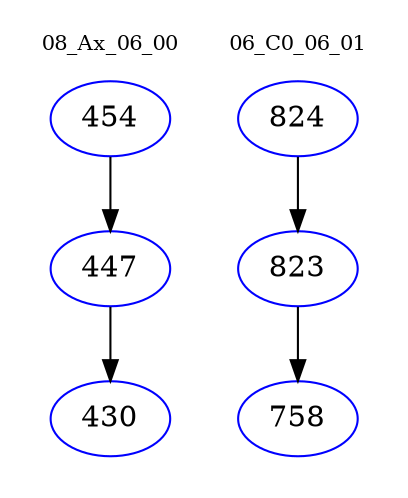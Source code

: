 digraph{
subgraph cluster_0 {
color = white
label = "08_Ax_06_00";
fontsize=10;
T0_454 [label="454", color="blue"]
T0_454 -> T0_447 [color="black"]
T0_447 [label="447", color="blue"]
T0_447 -> T0_430 [color="black"]
T0_430 [label="430", color="blue"]
}
subgraph cluster_1 {
color = white
label = "06_C0_06_01";
fontsize=10;
T1_824 [label="824", color="blue"]
T1_824 -> T1_823 [color="black"]
T1_823 [label="823", color="blue"]
T1_823 -> T1_758 [color="black"]
T1_758 [label="758", color="blue"]
}
}

